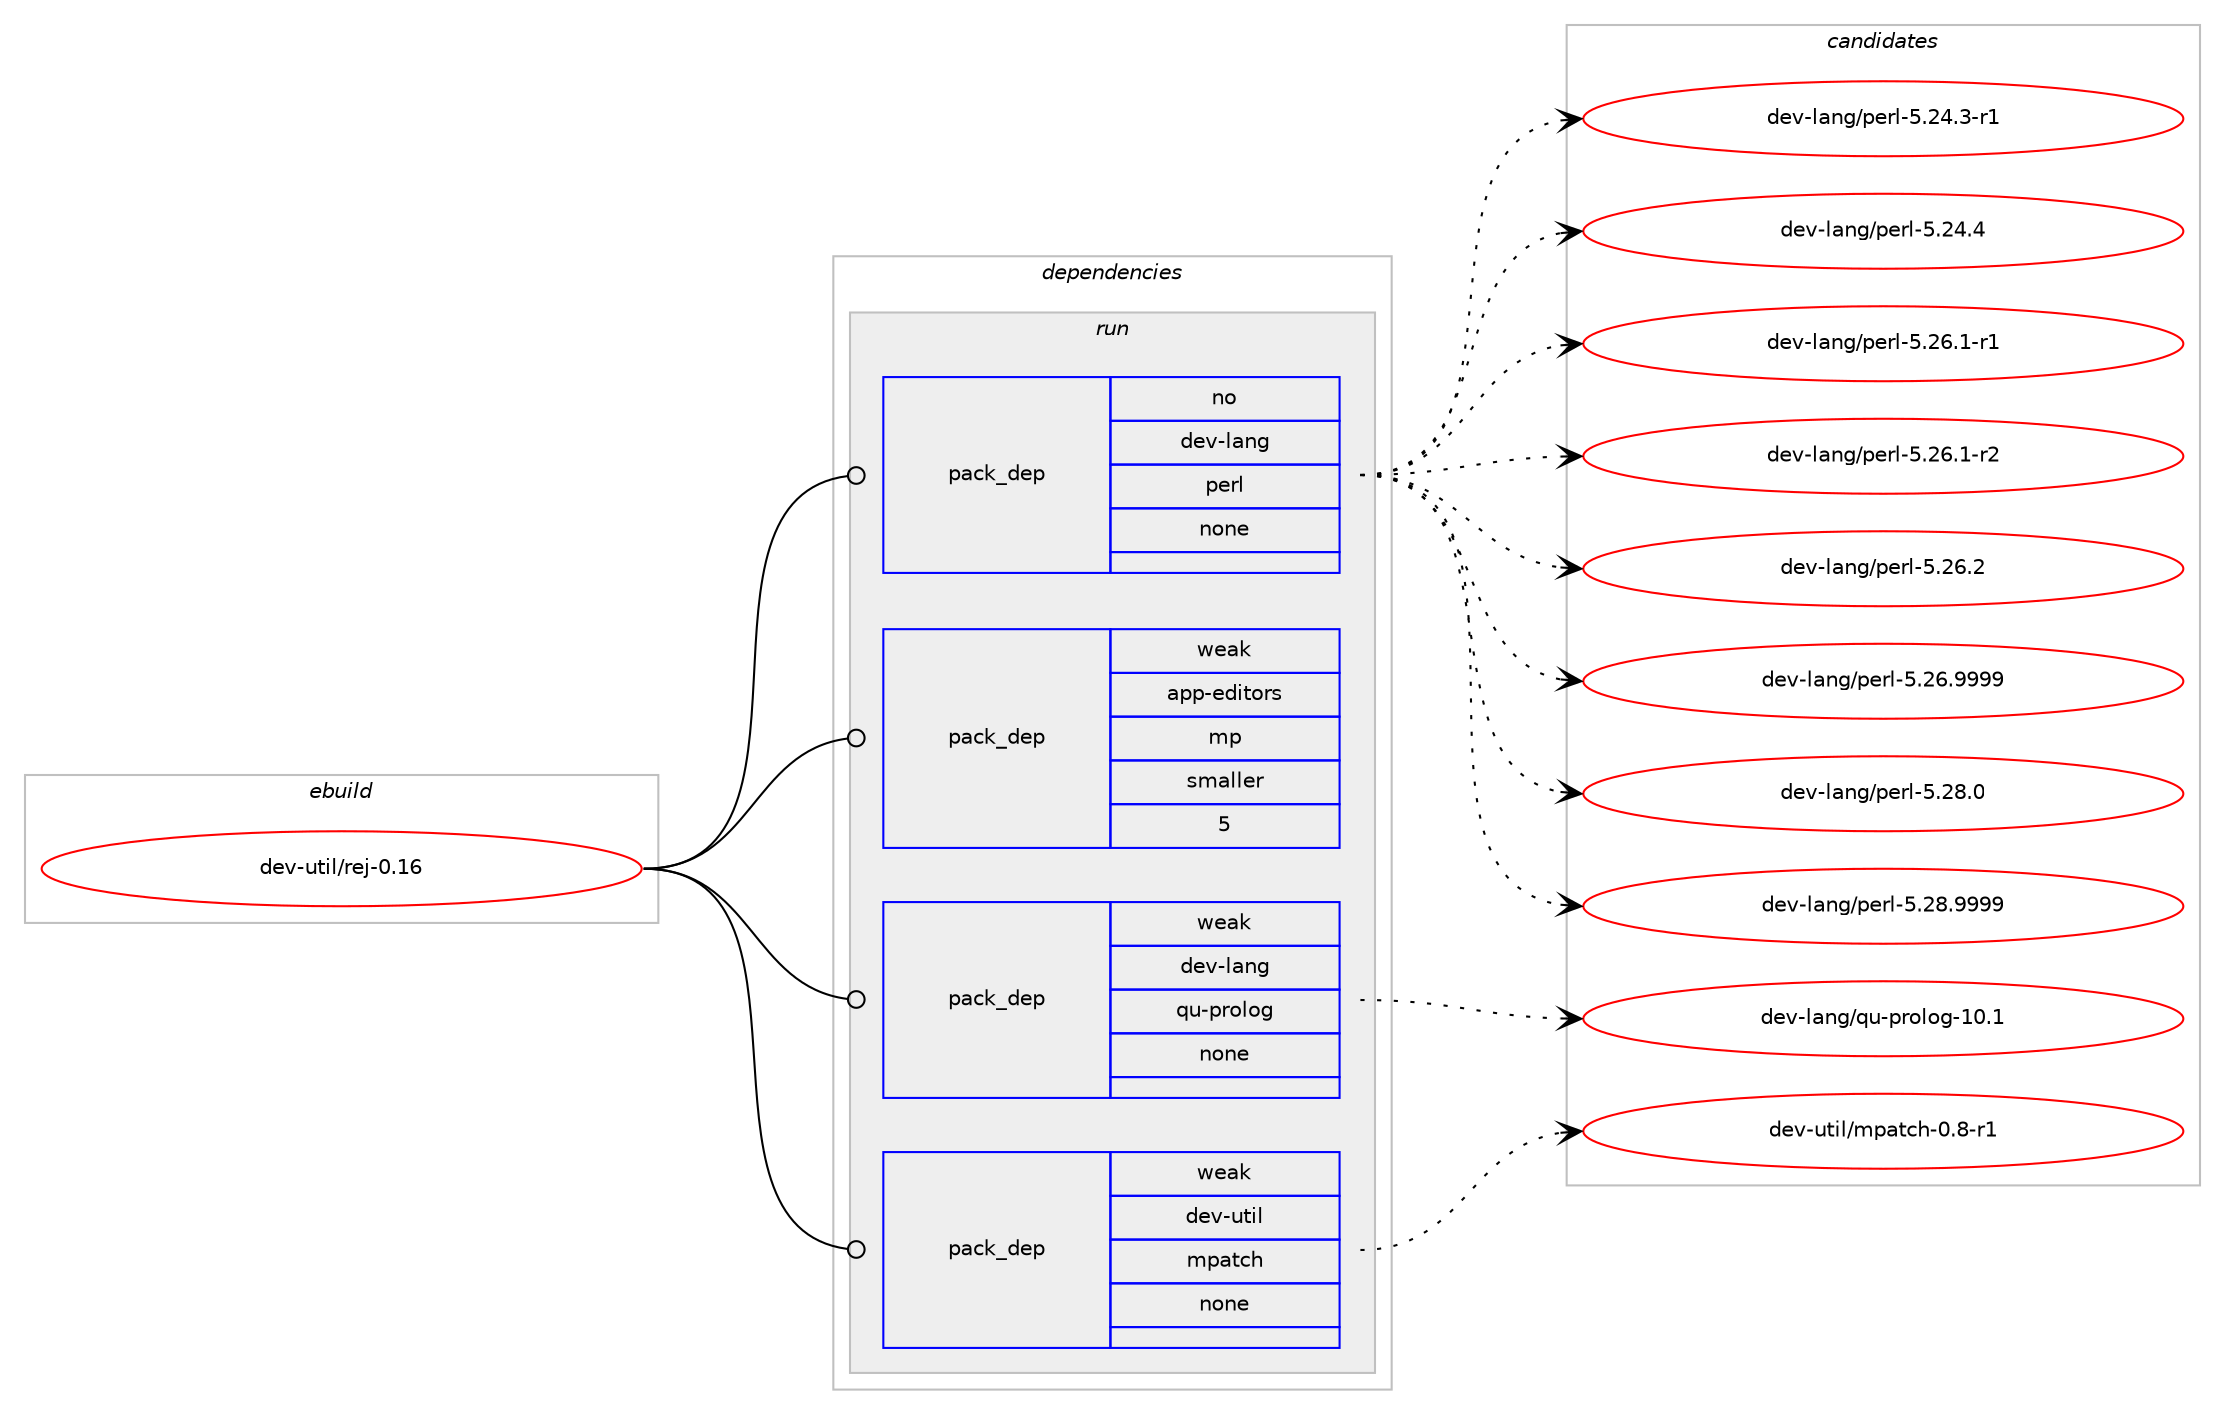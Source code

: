 digraph prolog {

# *************
# Graph options
# *************

newrank=true;
concentrate=true;
compound=true;
graph [rankdir=LR,fontname=Helvetica,fontsize=10,ranksep=1.5];#, ranksep=2.5, nodesep=0.2];
edge  [arrowhead=vee];
node  [fontname=Helvetica,fontsize=10];

# **********
# The ebuild
# **********

subgraph cluster_leftcol {
color=gray;
rank=same;
label=<<i>ebuild</i>>;
id [label="dev-util/rej-0.16", color=red, width=4, href="../dev-util/rej-0.16.svg"];
}

# ****************
# The dependencies
# ****************

subgraph cluster_midcol {
color=gray;
label=<<i>dependencies</i>>;
subgraph cluster_compile {
fillcolor="#eeeeee";
style=filled;
label=<<i>compile</i>>;
}
subgraph cluster_compileandrun {
fillcolor="#eeeeee";
style=filled;
label=<<i>compile and run</i>>;
}
subgraph cluster_run {
fillcolor="#eeeeee";
style=filled;
label=<<i>run</i>>;
subgraph pack1099998 {
dependency1548667 [label=<<TABLE BORDER="0" CELLBORDER="1" CELLSPACING="0" CELLPADDING="4" WIDTH="220"><TR><TD ROWSPAN="6" CELLPADDING="30">pack_dep</TD></TR><TR><TD WIDTH="110">no</TD></TR><TR><TD>dev-lang</TD></TR><TR><TD>perl</TD></TR><TR><TD>none</TD></TR><TR><TD></TD></TR></TABLE>>, shape=none, color=blue];
}
id:e -> dependency1548667:w [weight=20,style="solid",arrowhead="odot"];
subgraph pack1099999 {
dependency1548668 [label=<<TABLE BORDER="0" CELLBORDER="1" CELLSPACING="0" CELLPADDING="4" WIDTH="220"><TR><TD ROWSPAN="6" CELLPADDING="30">pack_dep</TD></TR><TR><TD WIDTH="110">weak</TD></TR><TR><TD>app-editors</TD></TR><TR><TD>mp</TD></TR><TR><TD>smaller</TD></TR><TR><TD>5</TD></TR></TABLE>>, shape=none, color=blue];
}
id:e -> dependency1548668:w [weight=20,style="solid",arrowhead="odot"];
subgraph pack1100000 {
dependency1548669 [label=<<TABLE BORDER="0" CELLBORDER="1" CELLSPACING="0" CELLPADDING="4" WIDTH="220"><TR><TD ROWSPAN="6" CELLPADDING="30">pack_dep</TD></TR><TR><TD WIDTH="110">weak</TD></TR><TR><TD>dev-lang</TD></TR><TR><TD>qu-prolog</TD></TR><TR><TD>none</TD></TR><TR><TD></TD></TR></TABLE>>, shape=none, color=blue];
}
id:e -> dependency1548669:w [weight=20,style="solid",arrowhead="odot"];
subgraph pack1100001 {
dependency1548670 [label=<<TABLE BORDER="0" CELLBORDER="1" CELLSPACING="0" CELLPADDING="4" WIDTH="220"><TR><TD ROWSPAN="6" CELLPADDING="30">pack_dep</TD></TR><TR><TD WIDTH="110">weak</TD></TR><TR><TD>dev-util</TD></TR><TR><TD>mpatch</TD></TR><TR><TD>none</TD></TR><TR><TD></TD></TR></TABLE>>, shape=none, color=blue];
}
id:e -> dependency1548670:w [weight=20,style="solid",arrowhead="odot"];
}
}

# **************
# The candidates
# **************

subgraph cluster_choices {
rank=same;
color=gray;
label=<<i>candidates</i>>;

subgraph choice1099998 {
color=black;
nodesep=1;
choice100101118451089711010347112101114108455346505246514511449 [label="dev-lang/perl-5.24.3-r1", color=red, width=4,href="../dev-lang/perl-5.24.3-r1.svg"];
choice10010111845108971101034711210111410845534650524652 [label="dev-lang/perl-5.24.4", color=red, width=4,href="../dev-lang/perl-5.24.4.svg"];
choice100101118451089711010347112101114108455346505446494511449 [label="dev-lang/perl-5.26.1-r1", color=red, width=4,href="../dev-lang/perl-5.26.1-r1.svg"];
choice100101118451089711010347112101114108455346505446494511450 [label="dev-lang/perl-5.26.1-r2", color=red, width=4,href="../dev-lang/perl-5.26.1-r2.svg"];
choice10010111845108971101034711210111410845534650544650 [label="dev-lang/perl-5.26.2", color=red, width=4,href="../dev-lang/perl-5.26.2.svg"];
choice10010111845108971101034711210111410845534650544657575757 [label="dev-lang/perl-5.26.9999", color=red, width=4,href="../dev-lang/perl-5.26.9999.svg"];
choice10010111845108971101034711210111410845534650564648 [label="dev-lang/perl-5.28.0", color=red, width=4,href="../dev-lang/perl-5.28.0.svg"];
choice10010111845108971101034711210111410845534650564657575757 [label="dev-lang/perl-5.28.9999", color=red, width=4,href="../dev-lang/perl-5.28.9999.svg"];
dependency1548667:e -> choice100101118451089711010347112101114108455346505246514511449:w [style=dotted,weight="100"];
dependency1548667:e -> choice10010111845108971101034711210111410845534650524652:w [style=dotted,weight="100"];
dependency1548667:e -> choice100101118451089711010347112101114108455346505446494511449:w [style=dotted,weight="100"];
dependency1548667:e -> choice100101118451089711010347112101114108455346505446494511450:w [style=dotted,weight="100"];
dependency1548667:e -> choice10010111845108971101034711210111410845534650544650:w [style=dotted,weight="100"];
dependency1548667:e -> choice10010111845108971101034711210111410845534650544657575757:w [style=dotted,weight="100"];
dependency1548667:e -> choice10010111845108971101034711210111410845534650564648:w [style=dotted,weight="100"];
dependency1548667:e -> choice10010111845108971101034711210111410845534650564657575757:w [style=dotted,weight="100"];
}
subgraph choice1099999 {
color=black;
nodesep=1;
}
subgraph choice1100000 {
color=black;
nodesep=1;
choice100101118451089711010347113117451121141111081111034549484649 [label="dev-lang/qu-prolog-10.1", color=red, width=4,href="../dev-lang/qu-prolog-10.1.svg"];
dependency1548669:e -> choice100101118451089711010347113117451121141111081111034549484649:w [style=dotted,weight="100"];
}
subgraph choice1100001 {
color=black;
nodesep=1;
choice10010111845117116105108471091129711699104454846564511449 [label="dev-util/mpatch-0.8-r1", color=red, width=4,href="../dev-util/mpatch-0.8-r1.svg"];
dependency1548670:e -> choice10010111845117116105108471091129711699104454846564511449:w [style=dotted,weight="100"];
}
}

}
